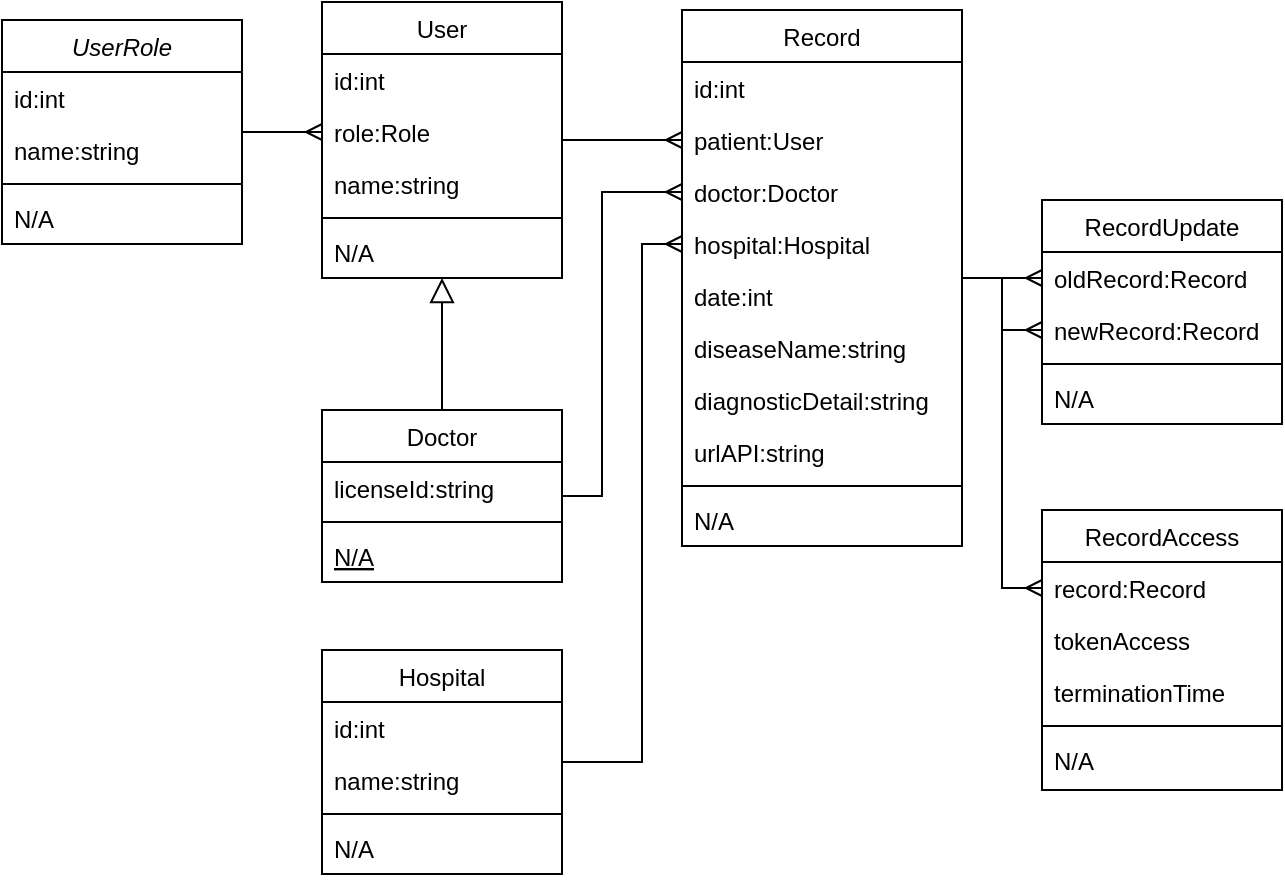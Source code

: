 <mxfile version="15.1.3" type="device"><diagram id="C5RBs43oDa-KdzZeNtuy" name="Page-1"><mxGraphModel dx="593" dy="347" grid="1" gridSize="10" guides="1" tooltips="1" connect="1" arrows="1" fold="1" page="1" pageScale="1" pageWidth="827" pageHeight="1169" math="0" shadow="0"><root><mxCell id="WIyWlLk6GJQsqaUBKTNV-0"/><mxCell id="WIyWlLk6GJQsqaUBKTNV-1" parent="WIyWlLk6GJQsqaUBKTNV-0"/><mxCell id="PZ-YNai8DKx7kZE8VNJC-11" style="edgeStyle=orthogonalEdgeStyle;rounded=0;orthogonalLoop=1;jettySize=auto;html=1;entryX=0;entryY=0.5;entryDx=0;entryDy=0;endArrow=ERmany;endFill=0;" parent="WIyWlLk6GJQsqaUBKTNV-1" source="zkfFHV4jXpPFQw0GAbJ--0" target="PZ-YNai8DKx7kZE8VNJC-10" edge="1"><mxGeometry relative="1" as="geometry"/></mxCell><mxCell id="zkfFHV4jXpPFQw0GAbJ--0" value="UserRole" style="swimlane;fontStyle=2;align=center;verticalAlign=top;childLayout=stackLayout;horizontal=1;startSize=26;horizontalStack=0;resizeParent=1;resizeLast=0;collapsible=1;marginBottom=0;rounded=0;shadow=0;strokeWidth=1;" parent="WIyWlLk6GJQsqaUBKTNV-1" vertex="1"><mxGeometry x="40" y="115" width="120" height="112" as="geometry"><mxRectangle x="230" y="140" width="160" height="26" as="alternateBounds"/></mxGeometry></mxCell><mxCell id="zkfFHV4jXpPFQw0GAbJ--1" value="id:int" style="text;align=left;verticalAlign=top;spacingLeft=4;spacingRight=4;overflow=hidden;rotatable=0;points=[[0,0.5],[1,0.5]];portConstraint=eastwest;" parent="zkfFHV4jXpPFQw0GAbJ--0" vertex="1"><mxGeometry y="26" width="120" height="26" as="geometry"/></mxCell><mxCell id="zkfFHV4jXpPFQw0GAbJ--2" value="name:string" style="text;align=left;verticalAlign=top;spacingLeft=4;spacingRight=4;overflow=hidden;rotatable=0;points=[[0,0.5],[1,0.5]];portConstraint=eastwest;rounded=0;shadow=0;html=0;" parent="zkfFHV4jXpPFQw0GAbJ--0" vertex="1"><mxGeometry y="52" width="120" height="26" as="geometry"/></mxCell><mxCell id="zkfFHV4jXpPFQw0GAbJ--4" value="" style="line;html=1;strokeWidth=1;align=left;verticalAlign=middle;spacingTop=-1;spacingLeft=3;spacingRight=3;rotatable=0;labelPosition=right;points=[];portConstraint=eastwest;" parent="zkfFHV4jXpPFQw0GAbJ--0" vertex="1"><mxGeometry y="78" width="120" height="8" as="geometry"/></mxCell><mxCell id="PZ-YNai8DKx7kZE8VNJC-1" value="N/A" style="text;align=left;verticalAlign=top;spacingLeft=4;spacingRight=4;overflow=hidden;rotatable=0;points=[[0,0.5],[1,0.5]];portConstraint=eastwest;" parent="zkfFHV4jXpPFQw0GAbJ--0" vertex="1"><mxGeometry y="86" width="120" height="26" as="geometry"/></mxCell><mxCell id="PZ-YNai8DKx7kZE8VNJC-26" style="edgeStyle=orthogonalEdgeStyle;rounded=0;orthogonalLoop=1;jettySize=auto;html=1;entryX=0;entryY=0.5;entryDx=0;entryDy=0;endArrow=ERmany;endFill=0;" parent="WIyWlLk6GJQsqaUBKTNV-1" source="zkfFHV4jXpPFQw0GAbJ--13" target="PZ-YNai8DKx7kZE8VNJC-18" edge="1"><mxGeometry relative="1" as="geometry"><Array as="points"><mxPoint x="360" y="486"/><mxPoint x="360" y="227"/></Array></mxGeometry></mxCell><mxCell id="zkfFHV4jXpPFQw0GAbJ--13" value="Hospital" style="swimlane;fontStyle=0;align=center;verticalAlign=top;childLayout=stackLayout;horizontal=1;startSize=26;horizontalStack=0;resizeParent=1;resizeLast=0;collapsible=1;marginBottom=0;rounded=0;shadow=0;strokeWidth=1;" parent="WIyWlLk6GJQsqaUBKTNV-1" vertex="1"><mxGeometry x="200" y="430" width="120" height="112" as="geometry"><mxRectangle x="340" y="380" width="170" height="26" as="alternateBounds"/></mxGeometry></mxCell><mxCell id="PZ-YNai8DKx7kZE8VNJC-2" value="id:int" style="text;align=left;verticalAlign=top;spacingLeft=4;spacingRight=4;overflow=hidden;rotatable=0;points=[[0,0.5],[1,0.5]];portConstraint=eastwest;" parent="zkfFHV4jXpPFQw0GAbJ--13" vertex="1"><mxGeometry y="26" width="120" height="26" as="geometry"/></mxCell><mxCell id="PZ-YNai8DKx7kZE8VNJC-12" value="name:string" style="text;align=left;verticalAlign=top;spacingLeft=4;spacingRight=4;overflow=hidden;rotatable=0;points=[[0,0.5],[1,0.5]];portConstraint=eastwest;" parent="zkfFHV4jXpPFQw0GAbJ--13" vertex="1"><mxGeometry y="52" width="120" height="26" as="geometry"/></mxCell><mxCell id="zkfFHV4jXpPFQw0GAbJ--15" value="" style="line;html=1;strokeWidth=1;align=left;verticalAlign=middle;spacingTop=-1;spacingLeft=3;spacingRight=3;rotatable=0;labelPosition=right;points=[];portConstraint=eastwest;" parent="zkfFHV4jXpPFQw0GAbJ--13" vertex="1"><mxGeometry y="78" width="120" height="8" as="geometry"/></mxCell><mxCell id="zkfFHV4jXpPFQw0GAbJ--25" value="N/A" style="text;align=left;verticalAlign=top;spacingLeft=4;spacingRight=4;overflow=hidden;rotatable=0;points=[[0,0.5],[1,0.5]];portConstraint=eastwest;" parent="zkfFHV4jXpPFQw0GAbJ--13" vertex="1"><mxGeometry y="86" width="120" height="26" as="geometry"/></mxCell><mxCell id="PZ-YNai8DKx7kZE8VNJC-24" style="edgeStyle=orthogonalEdgeStyle;rounded=0;orthogonalLoop=1;jettySize=auto;html=1;entryX=0;entryY=0.5;entryDx=0;entryDy=0;endArrow=ERmany;endFill=0;" parent="WIyWlLk6GJQsqaUBKTNV-1" source="zkfFHV4jXpPFQw0GAbJ--17" target="PZ-YNai8DKx7kZE8VNJC-15" edge="1"><mxGeometry relative="1" as="geometry"/></mxCell><mxCell id="zkfFHV4jXpPFQw0GAbJ--17" value="User" style="swimlane;fontStyle=0;align=center;verticalAlign=top;childLayout=stackLayout;horizontal=1;startSize=26;horizontalStack=0;resizeParent=1;resizeLast=0;collapsible=1;marginBottom=0;rounded=0;shadow=0;strokeWidth=1;" parent="WIyWlLk6GJQsqaUBKTNV-1" vertex="1"><mxGeometry x="200" y="106" width="120" height="138" as="geometry"><mxRectangle x="550" y="140" width="160" height="26" as="alternateBounds"/></mxGeometry></mxCell><mxCell id="zkfFHV4jXpPFQw0GAbJ--18" value="id:int" style="text;align=left;verticalAlign=top;spacingLeft=4;spacingRight=4;overflow=hidden;rotatable=0;points=[[0,0.5],[1,0.5]];portConstraint=eastwest;" parent="zkfFHV4jXpPFQw0GAbJ--17" vertex="1"><mxGeometry y="26" width="120" height="26" as="geometry"/></mxCell><mxCell id="PZ-YNai8DKx7kZE8VNJC-10" value="role:Role" style="text;align=left;verticalAlign=top;spacingLeft=4;spacingRight=4;overflow=hidden;rotatable=0;points=[[0,0.5],[1,0.5]];portConstraint=eastwest;" parent="zkfFHV4jXpPFQw0GAbJ--17" vertex="1"><mxGeometry y="52" width="120" height="26" as="geometry"/></mxCell><mxCell id="zkfFHV4jXpPFQw0GAbJ--19" value="name:string" style="text;align=left;verticalAlign=top;spacingLeft=4;spacingRight=4;overflow=hidden;rotatable=0;points=[[0,0.5],[1,0.5]];portConstraint=eastwest;rounded=0;shadow=0;html=0;" parent="zkfFHV4jXpPFQw0GAbJ--17" vertex="1"><mxGeometry y="78" width="120" height="26" as="geometry"/></mxCell><mxCell id="zkfFHV4jXpPFQw0GAbJ--23" value="" style="line;html=1;strokeWidth=1;align=left;verticalAlign=middle;spacingTop=-1;spacingLeft=3;spacingRight=3;rotatable=0;labelPosition=right;points=[];portConstraint=eastwest;" parent="zkfFHV4jXpPFQw0GAbJ--17" vertex="1"><mxGeometry y="104" width="120" height="8" as="geometry"/></mxCell><mxCell id="zkfFHV4jXpPFQw0GAbJ--24" value="N/A" style="text;align=left;verticalAlign=top;spacingLeft=4;spacingRight=4;overflow=hidden;rotatable=0;points=[[0,0.5],[1,0.5]];portConstraint=eastwest;" parent="zkfFHV4jXpPFQw0GAbJ--17" vertex="1"><mxGeometry y="112" width="120" height="26" as="geometry"/></mxCell><mxCell id="PZ-YNai8DKx7kZE8VNJC-25" style="edgeStyle=orthogonalEdgeStyle;rounded=0;orthogonalLoop=1;jettySize=auto;html=1;entryX=0;entryY=0.5;entryDx=0;entryDy=0;endArrow=ERmany;endFill=0;" parent="WIyWlLk6GJQsqaUBKTNV-1" source="PZ-YNai8DKx7kZE8VNJC-3" target="PZ-YNai8DKx7kZE8VNJC-19" edge="1"><mxGeometry relative="1" as="geometry"><Array as="points"><mxPoint x="340" y="353"/><mxPoint x="340" y="201"/></Array></mxGeometry></mxCell><mxCell id="PZ-YNai8DKx7kZE8VNJC-3" value="Doctor" style="swimlane;fontStyle=0;align=center;verticalAlign=top;childLayout=stackLayout;horizontal=1;startSize=26;horizontalStack=0;resizeParent=1;resizeLast=0;collapsible=1;marginBottom=0;rounded=0;shadow=0;strokeWidth=1;" parent="WIyWlLk6GJQsqaUBKTNV-1" vertex="1"><mxGeometry x="200" y="310" width="120" height="86" as="geometry"><mxRectangle x="130" y="380" width="160" height="26" as="alternateBounds"/></mxGeometry></mxCell><mxCell id="PZ-YNai8DKx7kZE8VNJC-4" value="licenseId:string" style="text;align=left;verticalAlign=top;spacingLeft=4;spacingRight=4;overflow=hidden;rotatable=0;points=[[0,0.5],[1,0.5]];portConstraint=eastwest;rounded=0;shadow=0;html=0;" parent="PZ-YNai8DKx7kZE8VNJC-3" vertex="1"><mxGeometry y="26" width="120" height="26" as="geometry"/></mxCell><mxCell id="PZ-YNai8DKx7kZE8VNJC-5" value="" style="line;html=1;strokeWidth=1;align=left;verticalAlign=middle;spacingTop=-1;spacingLeft=3;spacingRight=3;rotatable=0;labelPosition=right;points=[];portConstraint=eastwest;" parent="PZ-YNai8DKx7kZE8VNJC-3" vertex="1"><mxGeometry y="52" width="120" height="8" as="geometry"/></mxCell><mxCell id="PZ-YNai8DKx7kZE8VNJC-6" value="N/A" style="text;align=left;verticalAlign=top;spacingLeft=4;spacingRight=4;overflow=hidden;rotatable=0;points=[[0,0.5],[1,0.5]];portConstraint=eastwest;fontStyle=4" parent="PZ-YNai8DKx7kZE8VNJC-3" vertex="1"><mxGeometry y="60" width="120" height="26" as="geometry"/></mxCell><mxCell id="PZ-YNai8DKx7kZE8VNJC-9" value="" style="endArrow=block;endSize=10;endFill=0;shadow=0;strokeWidth=1;rounded=0;edgeStyle=elbowEdgeStyle;elbow=vertical;exitX=0.5;exitY=0;exitDx=0;exitDy=0;" parent="WIyWlLk6GJQsqaUBKTNV-1" source="PZ-YNai8DKx7kZE8VNJC-3" target="zkfFHV4jXpPFQw0GAbJ--24" edge="1"><mxGeometry width="160" relative="1" as="geometry"><mxPoint x="434" y="340" as="sourcePoint"/><mxPoint x="220" y="290" as="targetPoint"/><Array as="points"><mxPoint x="260" y="280"/><mxPoint x="260" y="250"/><mxPoint x="248" y="270"/><mxPoint x="230" y="280"/><mxPoint x="310" y="340"/></Array></mxGeometry></mxCell><mxCell id="PZ-YNai8DKx7kZE8VNJC-55" style="edgeStyle=orthogonalEdgeStyle;rounded=0;orthogonalLoop=1;jettySize=auto;html=1;entryX=0;entryY=0.5;entryDx=0;entryDy=0;endArrow=ERmany;endFill=0;" parent="WIyWlLk6GJQsqaUBKTNV-1" source="PZ-YNai8DKx7kZE8VNJC-13" target="PZ-YNai8DKx7kZE8VNJC-28" edge="1"><mxGeometry relative="1" as="geometry"/></mxCell><mxCell id="PZ-YNai8DKx7kZE8VNJC-56" style="edgeStyle=orthogonalEdgeStyle;rounded=0;orthogonalLoop=1;jettySize=auto;html=1;entryX=0;entryY=0.5;entryDx=0;entryDy=0;endArrow=ERmany;endFill=0;" parent="WIyWlLk6GJQsqaUBKTNV-1" source="PZ-YNai8DKx7kZE8VNJC-13" target="PZ-YNai8DKx7kZE8VNJC-29" edge="1"><mxGeometry relative="1" as="geometry"/></mxCell><mxCell id="PZ-YNai8DKx7kZE8VNJC-57" style="edgeStyle=orthogonalEdgeStyle;rounded=0;orthogonalLoop=1;jettySize=auto;html=1;entryX=0;entryY=0.5;entryDx=0;entryDy=0;endArrow=ERmany;endFill=0;" parent="WIyWlLk6GJQsqaUBKTNV-1" source="PZ-YNai8DKx7kZE8VNJC-13" target="PZ-YNai8DKx7kZE8VNJC-47" edge="1"><mxGeometry relative="1" as="geometry"><Array as="points"><mxPoint x="540" y="244"/><mxPoint x="540" y="399"/></Array></mxGeometry></mxCell><mxCell id="PZ-YNai8DKx7kZE8VNJC-13" value="Record" style="swimlane;fontStyle=0;align=center;verticalAlign=top;childLayout=stackLayout;horizontal=1;startSize=26;horizontalStack=0;resizeParent=1;resizeLast=0;collapsible=1;marginBottom=0;rounded=0;shadow=0;strokeWidth=1;" parent="WIyWlLk6GJQsqaUBKTNV-1" vertex="1"><mxGeometry x="380" y="110" width="140" height="268" as="geometry"><mxRectangle x="340" y="380" width="170" height="26" as="alternateBounds"/></mxGeometry></mxCell><mxCell id="PZ-YNai8DKx7kZE8VNJC-14" value="id:int" style="text;align=left;verticalAlign=top;spacingLeft=4;spacingRight=4;overflow=hidden;rotatable=0;points=[[0,0.5],[1,0.5]];portConstraint=eastwest;" parent="PZ-YNai8DKx7kZE8VNJC-13" vertex="1"><mxGeometry y="26" width="140" height="26" as="geometry"/></mxCell><mxCell id="PZ-YNai8DKx7kZE8VNJC-15" value="patient:User" style="text;align=left;verticalAlign=top;spacingLeft=4;spacingRight=4;overflow=hidden;rotatable=0;points=[[0,0.5],[1,0.5]];portConstraint=eastwest;" parent="PZ-YNai8DKx7kZE8VNJC-13" vertex="1"><mxGeometry y="52" width="140" height="26" as="geometry"/></mxCell><mxCell id="PZ-YNai8DKx7kZE8VNJC-19" value="doctor:Doctor" style="text;align=left;verticalAlign=top;spacingLeft=4;spacingRight=4;overflow=hidden;rotatable=0;points=[[0,0.5],[1,0.5]];portConstraint=eastwest;" parent="PZ-YNai8DKx7kZE8VNJC-13" vertex="1"><mxGeometry y="78" width="140" height="26" as="geometry"/></mxCell><mxCell id="PZ-YNai8DKx7kZE8VNJC-18" value="hospital:Hospital" style="text;align=left;verticalAlign=top;spacingLeft=4;spacingRight=4;overflow=hidden;rotatable=0;points=[[0,0.5],[1,0.5]];portConstraint=eastwest;" parent="PZ-YNai8DKx7kZE8VNJC-13" vertex="1"><mxGeometry y="104" width="140" height="26" as="geometry"/></mxCell><mxCell id="PZ-YNai8DKx7kZE8VNJC-20" value="date:int" style="text;align=left;verticalAlign=top;spacingLeft=4;spacingRight=4;overflow=hidden;rotatable=0;points=[[0,0.5],[1,0.5]];portConstraint=eastwest;" parent="PZ-YNai8DKx7kZE8VNJC-13" vertex="1"><mxGeometry y="130" width="140" height="26" as="geometry"/></mxCell><mxCell id="PZ-YNai8DKx7kZE8VNJC-21" value="diseaseName:string" style="text;align=left;verticalAlign=top;spacingLeft=4;spacingRight=4;overflow=hidden;rotatable=0;points=[[0,0.5],[1,0.5]];portConstraint=eastwest;" parent="PZ-YNai8DKx7kZE8VNJC-13" vertex="1"><mxGeometry y="156" width="140" height="26" as="geometry"/></mxCell><mxCell id="PZ-YNai8DKx7kZE8VNJC-22" value="diagnosticDetail:string" style="text;align=left;verticalAlign=top;spacingLeft=4;spacingRight=4;overflow=hidden;rotatable=0;points=[[0,0.5],[1,0.5]];portConstraint=eastwest;" parent="PZ-YNai8DKx7kZE8VNJC-13" vertex="1"><mxGeometry y="182" width="140" height="26" as="geometry"/></mxCell><mxCell id="PZ-YNai8DKx7kZE8VNJC-23" value="urlAPI:string" style="text;align=left;verticalAlign=top;spacingLeft=4;spacingRight=4;overflow=hidden;rotatable=0;points=[[0,0.5],[1,0.5]];portConstraint=eastwest;" parent="PZ-YNai8DKx7kZE8VNJC-13" vertex="1"><mxGeometry y="208" width="140" height="26" as="geometry"/></mxCell><mxCell id="PZ-YNai8DKx7kZE8VNJC-16" value="" style="line;html=1;strokeWidth=1;align=left;verticalAlign=middle;spacingTop=-1;spacingLeft=3;spacingRight=3;rotatable=0;labelPosition=right;points=[];portConstraint=eastwest;" parent="PZ-YNai8DKx7kZE8VNJC-13" vertex="1"><mxGeometry y="234" width="140" height="8" as="geometry"/></mxCell><mxCell id="PZ-YNai8DKx7kZE8VNJC-17" value="N/A" style="text;align=left;verticalAlign=top;spacingLeft=4;spacingRight=4;overflow=hidden;rotatable=0;points=[[0,0.5],[1,0.5]];portConstraint=eastwest;" parent="PZ-YNai8DKx7kZE8VNJC-13" vertex="1"><mxGeometry y="242" width="140" height="26" as="geometry"/></mxCell><mxCell id="PZ-YNai8DKx7kZE8VNJC-27" value="RecordUpdate" style="swimlane;fontStyle=0;align=center;verticalAlign=top;childLayout=stackLayout;horizontal=1;startSize=26;horizontalStack=0;resizeParent=1;resizeLast=0;collapsible=1;marginBottom=0;rounded=0;shadow=0;strokeWidth=1;" parent="WIyWlLk6GJQsqaUBKTNV-1" vertex="1"><mxGeometry x="560" y="205" width="120" height="112" as="geometry"><mxRectangle x="340" y="380" width="170" height="26" as="alternateBounds"/></mxGeometry></mxCell><mxCell id="PZ-YNai8DKx7kZE8VNJC-28" value="oldRecord:Record" style="text;align=left;verticalAlign=top;spacingLeft=4;spacingRight=4;overflow=hidden;rotatable=0;points=[[0,0.5],[1,0.5]];portConstraint=eastwest;" parent="PZ-YNai8DKx7kZE8VNJC-27" vertex="1"><mxGeometry y="26" width="120" height="26" as="geometry"/></mxCell><mxCell id="PZ-YNai8DKx7kZE8VNJC-29" value="newRecord:Record" style="text;align=left;verticalAlign=top;spacingLeft=4;spacingRight=4;overflow=hidden;rotatable=0;points=[[0,0.5],[1,0.5]];portConstraint=eastwest;" parent="PZ-YNai8DKx7kZE8VNJC-27" vertex="1"><mxGeometry y="52" width="120" height="26" as="geometry"/></mxCell><mxCell id="PZ-YNai8DKx7kZE8VNJC-36" value="" style="line;html=1;strokeWidth=1;align=left;verticalAlign=middle;spacingTop=-1;spacingLeft=3;spacingRight=3;rotatable=0;labelPosition=right;points=[];portConstraint=eastwest;" parent="PZ-YNai8DKx7kZE8VNJC-27" vertex="1"><mxGeometry y="78" width="120" height="8" as="geometry"/></mxCell><mxCell id="PZ-YNai8DKx7kZE8VNJC-37" value="N/A" style="text;align=left;verticalAlign=top;spacingLeft=4;spacingRight=4;overflow=hidden;rotatable=0;points=[[0,0.5],[1,0.5]];portConstraint=eastwest;" parent="PZ-YNai8DKx7kZE8VNJC-27" vertex="1"><mxGeometry y="86" width="120" height="26" as="geometry"/></mxCell><mxCell id="PZ-YNai8DKx7kZE8VNJC-45" value="RecordAccess" style="swimlane;fontStyle=0;align=center;verticalAlign=top;childLayout=stackLayout;horizontal=1;startSize=26;horizontalStack=0;resizeParent=1;resizeLast=0;collapsible=1;marginBottom=0;rounded=0;shadow=0;strokeWidth=1;" parent="WIyWlLk6GJQsqaUBKTNV-1" vertex="1"><mxGeometry x="560" y="360" width="120" height="140" as="geometry"><mxRectangle x="340" y="380" width="170" height="26" as="alternateBounds"/></mxGeometry></mxCell><mxCell id="PZ-YNai8DKx7kZE8VNJC-47" value="record:Record" style="text;align=left;verticalAlign=top;spacingLeft=4;spacingRight=4;overflow=hidden;rotatable=0;points=[[0,0.5],[1,0.5]];portConstraint=eastwest;" parent="PZ-YNai8DKx7kZE8VNJC-45" vertex="1"><mxGeometry y="26" width="120" height="26" as="geometry"/></mxCell><mxCell id="PZ-YNai8DKx7kZE8VNJC-50" value="tokenAccess" style="text;align=left;verticalAlign=top;spacingLeft=4;spacingRight=4;overflow=hidden;rotatable=0;points=[[0,0.5],[1,0.5]];portConstraint=eastwest;" parent="PZ-YNai8DKx7kZE8VNJC-45" vertex="1"><mxGeometry y="52" width="120" height="26" as="geometry"/></mxCell><mxCell id="PZ-YNai8DKx7kZE8VNJC-52" value="terminationTime" style="text;align=left;verticalAlign=top;spacingLeft=4;spacingRight=4;overflow=hidden;rotatable=0;points=[[0,0.5],[1,0.5]];portConstraint=eastwest;" parent="PZ-YNai8DKx7kZE8VNJC-45" vertex="1"><mxGeometry y="78" width="120" height="26" as="geometry"/></mxCell><mxCell id="PZ-YNai8DKx7kZE8VNJC-48" value="" style="line;html=1;strokeWidth=1;align=left;verticalAlign=middle;spacingTop=-1;spacingLeft=3;spacingRight=3;rotatable=0;labelPosition=right;points=[];portConstraint=eastwest;" parent="PZ-YNai8DKx7kZE8VNJC-45" vertex="1"><mxGeometry y="104" width="120" height="8" as="geometry"/></mxCell><mxCell id="PZ-YNai8DKx7kZE8VNJC-49" value="N/A" style="text;align=left;verticalAlign=top;spacingLeft=4;spacingRight=4;overflow=hidden;rotatable=0;points=[[0,0.5],[1,0.5]];portConstraint=eastwest;" parent="PZ-YNai8DKx7kZE8VNJC-45" vertex="1"><mxGeometry y="112" width="120" height="26" as="geometry"/></mxCell></root></mxGraphModel></diagram></mxfile>